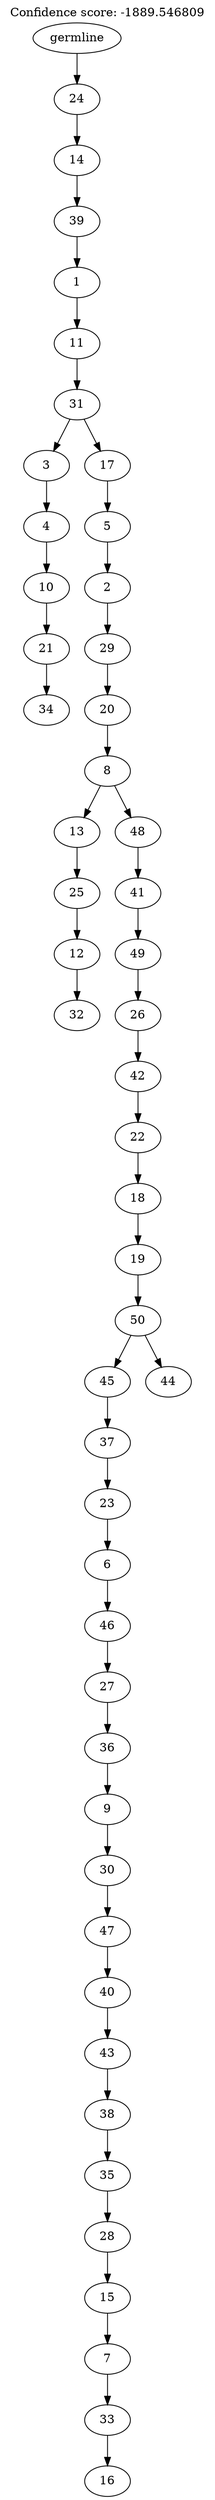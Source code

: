 digraph g {
	"49" -> "50";
	"50" [label="34"];
	"48" -> "49";
	"49" [label="21"];
	"47" -> "48";
	"48" [label="10"];
	"46" -> "47";
	"47" [label="4"];
	"44" -> "45";
	"45" [label="32"];
	"43" -> "44";
	"44" [label="12"];
	"42" -> "43";
	"43" [label="25"];
	"40" -> "41";
	"41" [label="16"];
	"39" -> "40";
	"40" [label="33"];
	"38" -> "39";
	"39" [label="7"];
	"37" -> "38";
	"38" [label="15"];
	"36" -> "37";
	"37" [label="28"];
	"35" -> "36";
	"36" [label="35"];
	"34" -> "35";
	"35" [label="38"];
	"33" -> "34";
	"34" [label="43"];
	"32" -> "33";
	"33" [label="40"];
	"31" -> "32";
	"32" [label="47"];
	"30" -> "31";
	"31" [label="30"];
	"29" -> "30";
	"30" [label="9"];
	"28" -> "29";
	"29" [label="36"];
	"27" -> "28";
	"28" [label="27"];
	"26" -> "27";
	"27" [label="46"];
	"25" -> "26";
	"26" [label="6"];
	"24" -> "25";
	"25" [label="23"];
	"23" -> "24";
	"24" [label="37"];
	"21" -> "22";
	"22" [label="44"];
	"21" -> "23";
	"23" [label="45"];
	"20" -> "21";
	"21" [label="50"];
	"19" -> "20";
	"20" [label="19"];
	"18" -> "19";
	"19" [label="18"];
	"17" -> "18";
	"18" [label="22"];
	"16" -> "17";
	"17" [label="42"];
	"15" -> "16";
	"16" [label="26"];
	"14" -> "15";
	"15" [label="49"];
	"13" -> "14";
	"14" [label="41"];
	"12" -> "13";
	"13" [label="48"];
	"12" -> "42";
	"42" [label="13"];
	"11" -> "12";
	"12" [label="8"];
	"10" -> "11";
	"11" [label="20"];
	"9" -> "10";
	"10" [label="29"];
	"8" -> "9";
	"9" [label="2"];
	"7" -> "8";
	"8" [label="5"];
	"6" -> "7";
	"7" [label="17"];
	"6" -> "46";
	"46" [label="3"];
	"5" -> "6";
	"6" [label="31"];
	"4" -> "5";
	"5" [label="11"];
	"3" -> "4";
	"4" [label="1"];
	"2" -> "3";
	"3" [label="39"];
	"1" -> "2";
	"2" [label="14"];
	"0" -> "1";
	"1" [label="24"];
	"0" [label="germline"];
	labelloc="t";
	label="Confidence score: -1889.546809";
}

